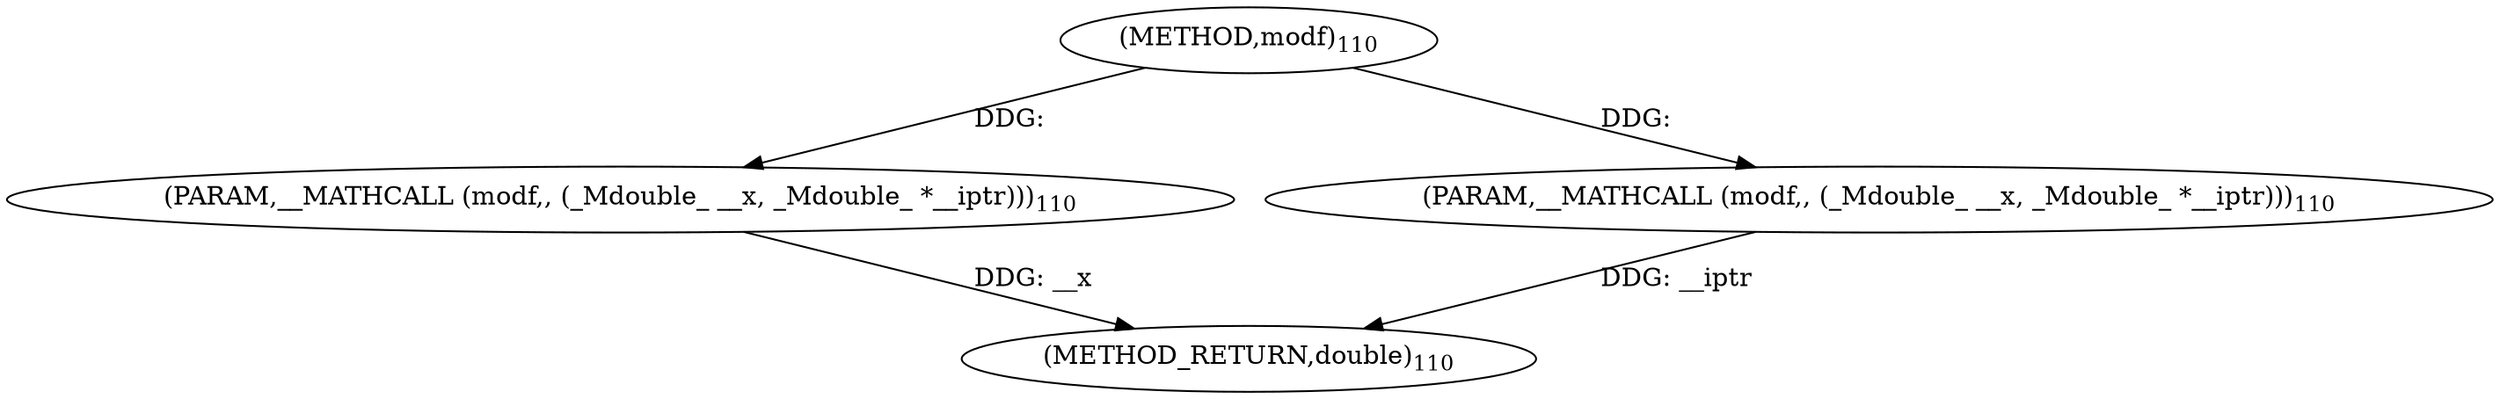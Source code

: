 digraph "modf" {  
"6283" [label = <(METHOD,modf)<SUB>110</SUB>> ]
"6286" [label = <(METHOD_RETURN,double)<SUB>110</SUB>> ]
"6284" [label = <(PARAM,__MATHCALL (modf,, (_Mdouble_ __x, _Mdouble_ *__iptr)))<SUB>110</SUB>> ]
"6285" [label = <(PARAM,__MATHCALL (modf,, (_Mdouble_ __x, _Mdouble_ *__iptr)))<SUB>110</SUB>> ]
  "6284" -> "6286"  [ label = "DDG: __x"] 
  "6285" -> "6286"  [ label = "DDG: __iptr"] 
  "6283" -> "6284"  [ label = "DDG: "] 
  "6283" -> "6285"  [ label = "DDG: "] 
}
